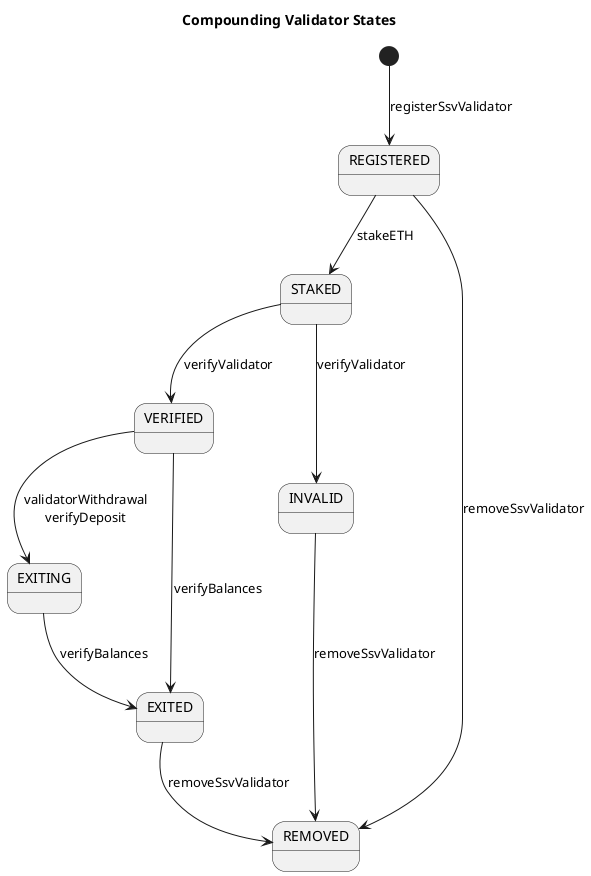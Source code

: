 @startuml

title Compounding Validator States

[*] --> REGISTERED : registerSsvValidator

REGISTERED --> STAKED : stakeETH

STAKED --> VERIFIED : verifyValidator
STAKED --> INVALID : verifyValidator

VERIFIED --> EXITING : validatorWithdrawal\nverifyDeposit
VERIFIED --> EXITED : verifyBalances
EXITING --> EXITED : verifyBalances

REGISTERED --> REMOVED : removeSsvValidator
INVALID --> REMOVED : removeSsvValidator
EXITED --> REMOVED : removeSsvValidator


' STAKED : Beacon Chain\n- Pending deposits\n- Processed deposit\n- Frontrun deposit

@enduml